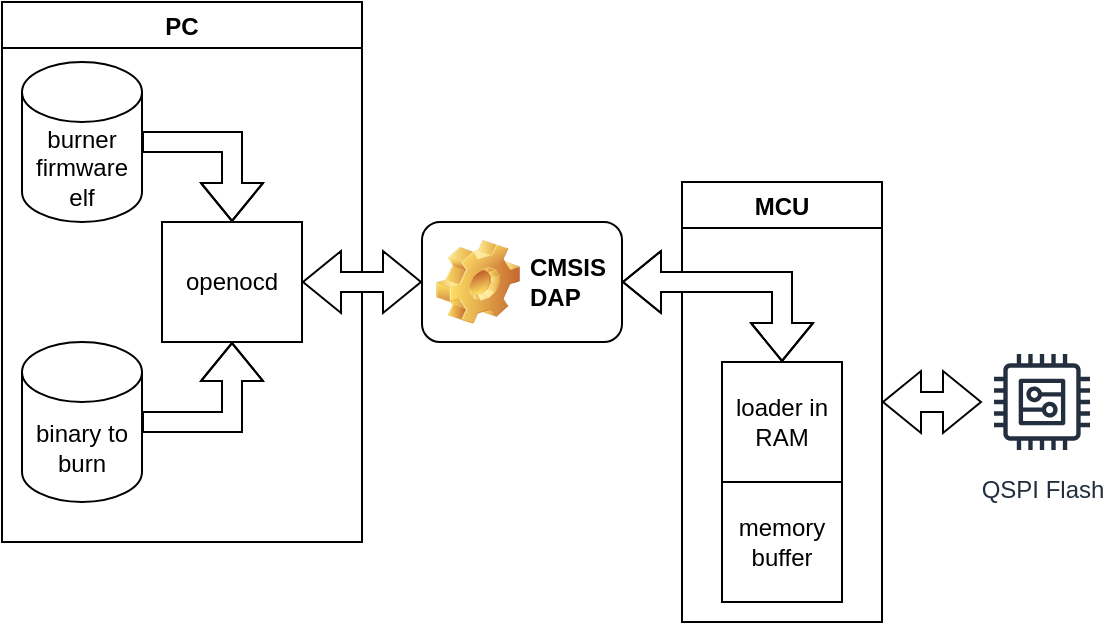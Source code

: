 <mxfile version="13.10.0" type="embed">
    <diagram id="cdkOOIdGGx4r_Fe1dkrx" name="Page-1">
        <mxGraphModel dx="750" dy="466" grid="1" gridSize="10" guides="1" tooltips="1" connect="1" arrows="1" fold="1" page="1" pageScale="1" pageWidth="827" pageHeight="1169" math="0" shadow="0">
            <root>
                <mxCell id="0"/>
                <mxCell id="1" parent="0"/>
                <mxCell id="20" value="CMSIS DAP" style="label;whiteSpace=wrap;html=1;image=img/clipart/Gear_128x128.png" parent="1" vertex="1">
                    <mxGeometry x="220" y="120" width="100" height="60" as="geometry"/>
                </mxCell>
                <mxCell id="27" value="PC" style="swimlane;" vertex="1" parent="1">
                    <mxGeometry x="10" y="10" width="180" height="270" as="geometry"/>
                </mxCell>
                <mxCell id="2" value="openocd" style="rounded=0;whiteSpace=wrap;html=1;" parent="27" vertex="1">
                    <mxGeometry x="80" y="110" width="70" height="60" as="geometry"/>
                </mxCell>
                <mxCell id="25" style="edgeStyle=orthogonalEdgeStyle;shape=flexArrow;rounded=0;orthogonalLoop=1;jettySize=auto;html=1;exitX=1;exitY=0.5;exitDx=0;exitDy=0;exitPerimeter=0;entryX=0.5;entryY=0;entryDx=0;entryDy=0;startArrow=none;startFill=0;" edge="1" parent="27" source="17" target="2">
                    <mxGeometry relative="1" as="geometry"/>
                </mxCell>
                <mxCell id="17" value="burner&lt;br&gt;firmware&lt;br&gt;elf" style="shape=cylinder3;whiteSpace=wrap;html=1;boundedLbl=1;backgroundOutline=1;size=15;" parent="27" vertex="1">
                    <mxGeometry x="10" y="30" width="60" height="80" as="geometry"/>
                </mxCell>
                <mxCell id="26" style="edgeStyle=orthogonalEdgeStyle;shape=flexArrow;rounded=0;orthogonalLoop=1;jettySize=auto;html=1;exitX=1;exitY=0.5;exitDx=0;exitDy=0;exitPerimeter=0;entryX=0.5;entryY=1;entryDx=0;entryDy=0;startArrow=none;startFill=0;" edge="1" parent="27" source="18" target="2">
                    <mxGeometry relative="1" as="geometry"/>
                </mxCell>
                <mxCell id="18" value="binary to burn" style="shape=cylinder3;whiteSpace=wrap;html=1;boundedLbl=1;backgroundOutline=1;size=15;" parent="27" vertex="1">
                    <mxGeometry x="10" y="170" width="60" height="80" as="geometry"/>
                </mxCell>
                <mxCell id="24" style="edgeStyle=orthogonalEdgeStyle;shape=flexArrow;rounded=0;orthogonalLoop=1;jettySize=auto;html=1;exitX=1;exitY=0.5;exitDx=0;exitDy=0;startArrow=block;fillColor=#ffffff;" edge="1" parent="1" source="2" target="20">
                    <mxGeometry relative="1" as="geometry"/>
                </mxCell>
                <mxCell id="29" value="QSPI Flash" style="outlineConnect=0;fontColor=#232F3E;gradientColor=none;strokeColor=#232F3E;fillColor=#ffffff;dashed=0;verticalLabelPosition=bottom;verticalAlign=top;align=center;html=1;fontSize=12;fontStyle=0;aspect=fixed;shape=mxgraph.aws4.resourceIcon;resIcon=mxgraph.aws4.generic;" vertex="1" parent="1">
                    <mxGeometry x="500" y="180" width="60" height="60" as="geometry"/>
                </mxCell>
                <mxCell id="32" style="edgeStyle=orthogonalEdgeStyle;shape=flexArrow;rounded=0;orthogonalLoop=1;jettySize=auto;html=1;exitX=1;exitY=0.5;exitDx=0;exitDy=0;startArrow=block;startFill=0;fillColor=#ffffff;" edge="1" parent="1" source="30" target="29">
                    <mxGeometry relative="1" as="geometry"/>
                </mxCell>
                <mxCell id="30" value="MCU" style="swimlane;" vertex="1" parent="1">
                    <mxGeometry x="350" y="100" width="100" height="220" as="geometry"/>
                </mxCell>
                <mxCell id="21" value="loader in RAM" style="rounded=0;whiteSpace=wrap;html=1;" parent="30" vertex="1">
                    <mxGeometry x="20" y="90" width="60" height="60" as="geometry"/>
                </mxCell>
                <mxCell id="22" value="memory buffer" style="rounded=0;whiteSpace=wrap;html=1;" parent="30" vertex="1">
                    <mxGeometry x="20" y="150" width="60" height="60" as="geometry"/>
                </mxCell>
                <mxCell id="23" style="edgeStyle=orthogonalEdgeStyle;shape=flexArrow;rounded=0;orthogonalLoop=1;jettySize=auto;html=1;exitX=1;exitY=0.5;exitDx=0;exitDy=0;entryX=0.5;entryY=0;entryDx=0;entryDy=0;startArrow=block;fillColor=#ffffff;" edge="1" parent="1" source="20" target="21">
                    <mxGeometry relative="1" as="geometry"/>
                </mxCell>
            </root>
        </mxGraphModel>
    </diagram>
</mxfile>